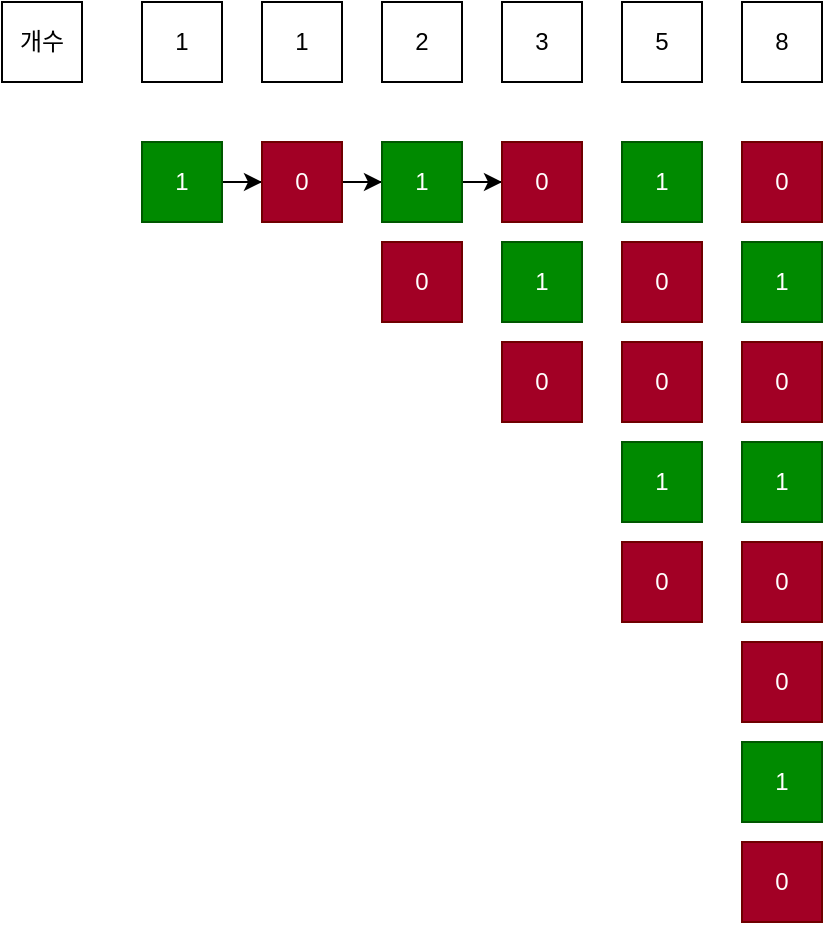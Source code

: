 <mxfile version="15.8.7" type="device"><diagram id="FV9_sWe47hWD_rSkI5Q7" name="페이지-1"><mxGraphModel dx="760" dy="591" grid="1" gridSize="10" guides="1" tooltips="1" connect="1" arrows="1" fold="1" page="1" pageScale="1" pageWidth="10000" pageHeight="10000" math="0" shadow="0"><root><mxCell id="0"/><mxCell id="1" parent="0"/><mxCell id="Y-FC7AthxDY8qUnI5qF--2" value="1" style="rounded=0;whiteSpace=wrap;html=1;" vertex="1" parent="1"><mxGeometry x="480" y="450" width="40" height="40" as="geometry"/></mxCell><mxCell id="Y-FC7AthxDY8qUnI5qF--3" value="1" style="rounded=0;whiteSpace=wrap;html=1;" vertex="1" parent="1"><mxGeometry x="540" y="450" width="40" height="40" as="geometry"/></mxCell><mxCell id="Y-FC7AthxDY8qUnI5qF--4" value="2" style="rounded=0;whiteSpace=wrap;html=1;" vertex="1" parent="1"><mxGeometry x="600" y="450" width="40" height="40" as="geometry"/></mxCell><mxCell id="Y-FC7AthxDY8qUnI5qF--18" style="edgeStyle=orthogonalEdgeStyle;rounded=0;orthogonalLoop=1;jettySize=auto;html=1;entryX=0;entryY=0.5;entryDx=0;entryDy=0;" edge="1" parent="1" source="Y-FC7AthxDY8qUnI5qF--5" target="Y-FC7AthxDY8qUnI5qF--6"><mxGeometry relative="1" as="geometry"/></mxCell><mxCell id="Y-FC7AthxDY8qUnI5qF--5" value="1" style="rounded=0;whiteSpace=wrap;html=1;fillColor=#008a00;fontColor=#ffffff;strokeColor=#005700;" vertex="1" parent="1"><mxGeometry x="480" y="520" width="40" height="40" as="geometry"/></mxCell><mxCell id="Y-FC7AthxDY8qUnI5qF--19" style="edgeStyle=orthogonalEdgeStyle;rounded=0;orthogonalLoop=1;jettySize=auto;html=1;entryX=0;entryY=0.5;entryDx=0;entryDy=0;" edge="1" parent="1" source="Y-FC7AthxDY8qUnI5qF--6" target="Y-FC7AthxDY8qUnI5qF--8"><mxGeometry relative="1" as="geometry"/></mxCell><mxCell id="Y-FC7AthxDY8qUnI5qF--6" value="0" style="rounded=0;whiteSpace=wrap;html=1;fillColor=#a20025;fontColor=#ffffff;strokeColor=#6F0000;" vertex="1" parent="1"><mxGeometry x="540" y="520" width="40" height="40" as="geometry"/></mxCell><mxCell id="Y-FC7AthxDY8qUnI5qF--20" style="edgeStyle=orthogonalEdgeStyle;rounded=0;orthogonalLoop=1;jettySize=auto;html=1;entryX=0;entryY=0.5;entryDx=0;entryDy=0;" edge="1" parent="1" source="Y-FC7AthxDY8qUnI5qF--8" target="Y-FC7AthxDY8qUnI5qF--10"><mxGeometry relative="1" as="geometry"/></mxCell><mxCell id="Y-FC7AthxDY8qUnI5qF--8" value="1" style="rounded=0;whiteSpace=wrap;html=1;fillColor=#008a00;fontColor=#ffffff;strokeColor=#005700;" vertex="1" parent="1"><mxGeometry x="600" y="520" width="40" height="40" as="geometry"/></mxCell><mxCell id="Y-FC7AthxDY8qUnI5qF--9" value="0" style="rounded=0;whiteSpace=wrap;html=1;fillColor=#a20025;fontColor=#ffffff;strokeColor=#6F0000;" vertex="1" parent="1"><mxGeometry x="600" y="570" width="40" height="40" as="geometry"/></mxCell><mxCell id="Y-FC7AthxDY8qUnI5qF--10" value="0" style="rounded=0;whiteSpace=wrap;html=1;fillColor=#a20025;fontColor=#ffffff;strokeColor=#6F0000;" vertex="1" parent="1"><mxGeometry x="660" y="520" width="40" height="40" as="geometry"/></mxCell><mxCell id="Y-FC7AthxDY8qUnI5qF--12" value="1" style="rounded=0;whiteSpace=wrap;html=1;" vertex="1" parent="1"><mxGeometry x="660" y="570" width="40" height="40" as="geometry"/></mxCell><mxCell id="Y-FC7AthxDY8qUnI5qF--13" value="0" style="rounded=0;whiteSpace=wrap;html=1;fillColor=#a20025;fontColor=#ffffff;strokeColor=#6F0000;" vertex="1" parent="1"><mxGeometry x="660" y="620" width="40" height="40" as="geometry"/></mxCell><mxCell id="Y-FC7AthxDY8qUnI5qF--14" value="개수" style="rounded=0;whiteSpace=wrap;html=1;" vertex="1" parent="1"><mxGeometry x="410" y="450" width="40" height="40" as="geometry"/></mxCell><mxCell id="Y-FC7AthxDY8qUnI5qF--15" value="3" style="rounded=0;whiteSpace=wrap;html=1;" vertex="1" parent="1"><mxGeometry x="660" y="450" width="40" height="40" as="geometry"/></mxCell><mxCell id="Y-FC7AthxDY8qUnI5qF--22" value="1" style="rounded=0;whiteSpace=wrap;html=1;" vertex="1" parent="1"><mxGeometry x="720" y="520" width="40" height="40" as="geometry"/></mxCell><mxCell id="Y-FC7AthxDY8qUnI5qF--23" value="0" style="rounded=0;whiteSpace=wrap;html=1;fillColor=#a20025;fontColor=#ffffff;strokeColor=#6F0000;" vertex="1" parent="1"><mxGeometry x="720" y="570" width="40" height="40" as="geometry"/></mxCell><mxCell id="Y-FC7AthxDY8qUnI5qF--24" value="0" style="rounded=0;whiteSpace=wrap;html=1;fillColor=#a20025;fontColor=#ffffff;strokeColor=#6F0000;" vertex="1" parent="1"><mxGeometry x="720" y="620" width="40" height="40" as="geometry"/></mxCell><mxCell id="Y-FC7AthxDY8qUnI5qF--25" value="1" style="rounded=0;whiteSpace=wrap;html=1;" vertex="1" parent="1"><mxGeometry x="720" y="670" width="40" height="40" as="geometry"/></mxCell><mxCell id="Y-FC7AthxDY8qUnI5qF--26" value="0" style="rounded=0;whiteSpace=wrap;html=1;fillColor=#a20025;fontColor=#ffffff;strokeColor=#6F0000;" vertex="1" parent="1"><mxGeometry x="720" y="720" width="40" height="40" as="geometry"/></mxCell><mxCell id="Y-FC7AthxDY8qUnI5qF--28" value="5" style="rounded=0;whiteSpace=wrap;html=1;" vertex="1" parent="1"><mxGeometry x="720" y="450" width="40" height="40" as="geometry"/></mxCell><mxCell id="Y-FC7AthxDY8qUnI5qF--29" value="0" style="rounded=0;whiteSpace=wrap;html=1;fillColor=#a20025;fontColor=#ffffff;strokeColor=#6F0000;" vertex="1" parent="1"><mxGeometry x="780" y="520" width="40" height="40" as="geometry"/></mxCell><mxCell id="Y-FC7AthxDY8qUnI5qF--30" value="1" style="rounded=0;whiteSpace=wrap;html=1;" vertex="1" parent="1"><mxGeometry x="780" y="570" width="40" height="40" as="geometry"/></mxCell><mxCell id="Y-FC7AthxDY8qUnI5qF--31" value="0" style="rounded=0;whiteSpace=wrap;html=1;fillColor=#a20025;fontColor=#ffffff;strokeColor=#6F0000;" vertex="1" parent="1"><mxGeometry x="780" y="620" width="40" height="40" as="geometry"/></mxCell><mxCell id="Y-FC7AthxDY8qUnI5qF--32" value="1" style="rounded=0;whiteSpace=wrap;html=1;" vertex="1" parent="1"><mxGeometry x="780" y="670" width="40" height="40" as="geometry"/></mxCell><mxCell id="Y-FC7AthxDY8qUnI5qF--33" value="0" style="rounded=0;whiteSpace=wrap;html=1;fillColor=#a20025;fontColor=#ffffff;strokeColor=#6F0000;" vertex="1" parent="1"><mxGeometry x="780" y="720" width="40" height="40" as="geometry"/></mxCell><mxCell id="Y-FC7AthxDY8qUnI5qF--34" value="0" style="rounded=0;whiteSpace=wrap;html=1;fillColor=#a20025;fontColor=#ffffff;strokeColor=#6F0000;" vertex="1" parent="1"><mxGeometry x="780" y="770" width="40" height="40" as="geometry"/></mxCell><mxCell id="Y-FC7AthxDY8qUnI5qF--35" value="1" style="rounded=0;whiteSpace=wrap;html=1;strokeColor=#005700;fillColor=#008a00;fontColor=#ffffff;" vertex="1" parent="1"><mxGeometry x="780" y="820" width="40" height="40" as="geometry"/></mxCell><mxCell id="Y-FC7AthxDY8qUnI5qF--36" value="0" style="rounded=0;whiteSpace=wrap;html=1;fillColor=#a20025;fontColor=#ffffff;strokeColor=#6F0000;" vertex="1" parent="1"><mxGeometry x="780" y="870" width="40" height="40" as="geometry"/></mxCell><mxCell id="Y-FC7AthxDY8qUnI5qF--37" value="8" style="rounded=0;whiteSpace=wrap;html=1;" vertex="1" parent="1"><mxGeometry x="780" y="450" width="40" height="40" as="geometry"/></mxCell><mxCell id="Y-FC7AthxDY8qUnI5qF--38" value="1" style="rounded=0;whiteSpace=wrap;html=1;" vertex="1" parent="1"><mxGeometry x="660" y="570" width="40" height="40" as="geometry"/></mxCell><mxCell id="Y-FC7AthxDY8qUnI5qF--39" value="1" style="rounded=0;whiteSpace=wrap;html=1;" vertex="1" parent="1"><mxGeometry x="720" y="520" width="40" height="40" as="geometry"/></mxCell><mxCell id="Y-FC7AthxDY8qUnI5qF--40" value="1" style="rounded=0;whiteSpace=wrap;html=1;fillColor=#008a00;fontColor=#ffffff;strokeColor=#005700;" vertex="1" parent="1"><mxGeometry x="660" y="570" width="40" height="40" as="geometry"/></mxCell><mxCell id="Y-FC7AthxDY8qUnI5qF--41" value="1" style="rounded=0;whiteSpace=wrap;html=1;fillColor=#008a00;fontColor=#ffffff;strokeColor=#005700;" vertex="1" parent="1"><mxGeometry x="720" y="520" width="40" height="40" as="geometry"/></mxCell><mxCell id="Y-FC7AthxDY8qUnI5qF--42" value="1" style="rounded=0;whiteSpace=wrap;html=1;fillColor=#008a00;fontColor=#ffffff;strokeColor=#005700;" vertex="1" parent="1"><mxGeometry x="780" y="570" width="40" height="40" as="geometry"/></mxCell><mxCell id="Y-FC7AthxDY8qUnI5qF--43" value="1" style="rounded=0;whiteSpace=wrap;html=1;fillColor=#008a00;fontColor=#ffffff;strokeColor=#005700;" vertex="1" parent="1"><mxGeometry x="780" y="670" width="40" height="40" as="geometry"/></mxCell><mxCell id="Y-FC7AthxDY8qUnI5qF--44" value="1" style="rounded=0;whiteSpace=wrap;html=1;fillColor=#008a00;fontColor=#ffffff;strokeColor=#005700;" vertex="1" parent="1"><mxGeometry x="720" y="670" width="40" height="40" as="geometry"/></mxCell></root></mxGraphModel></diagram></mxfile>